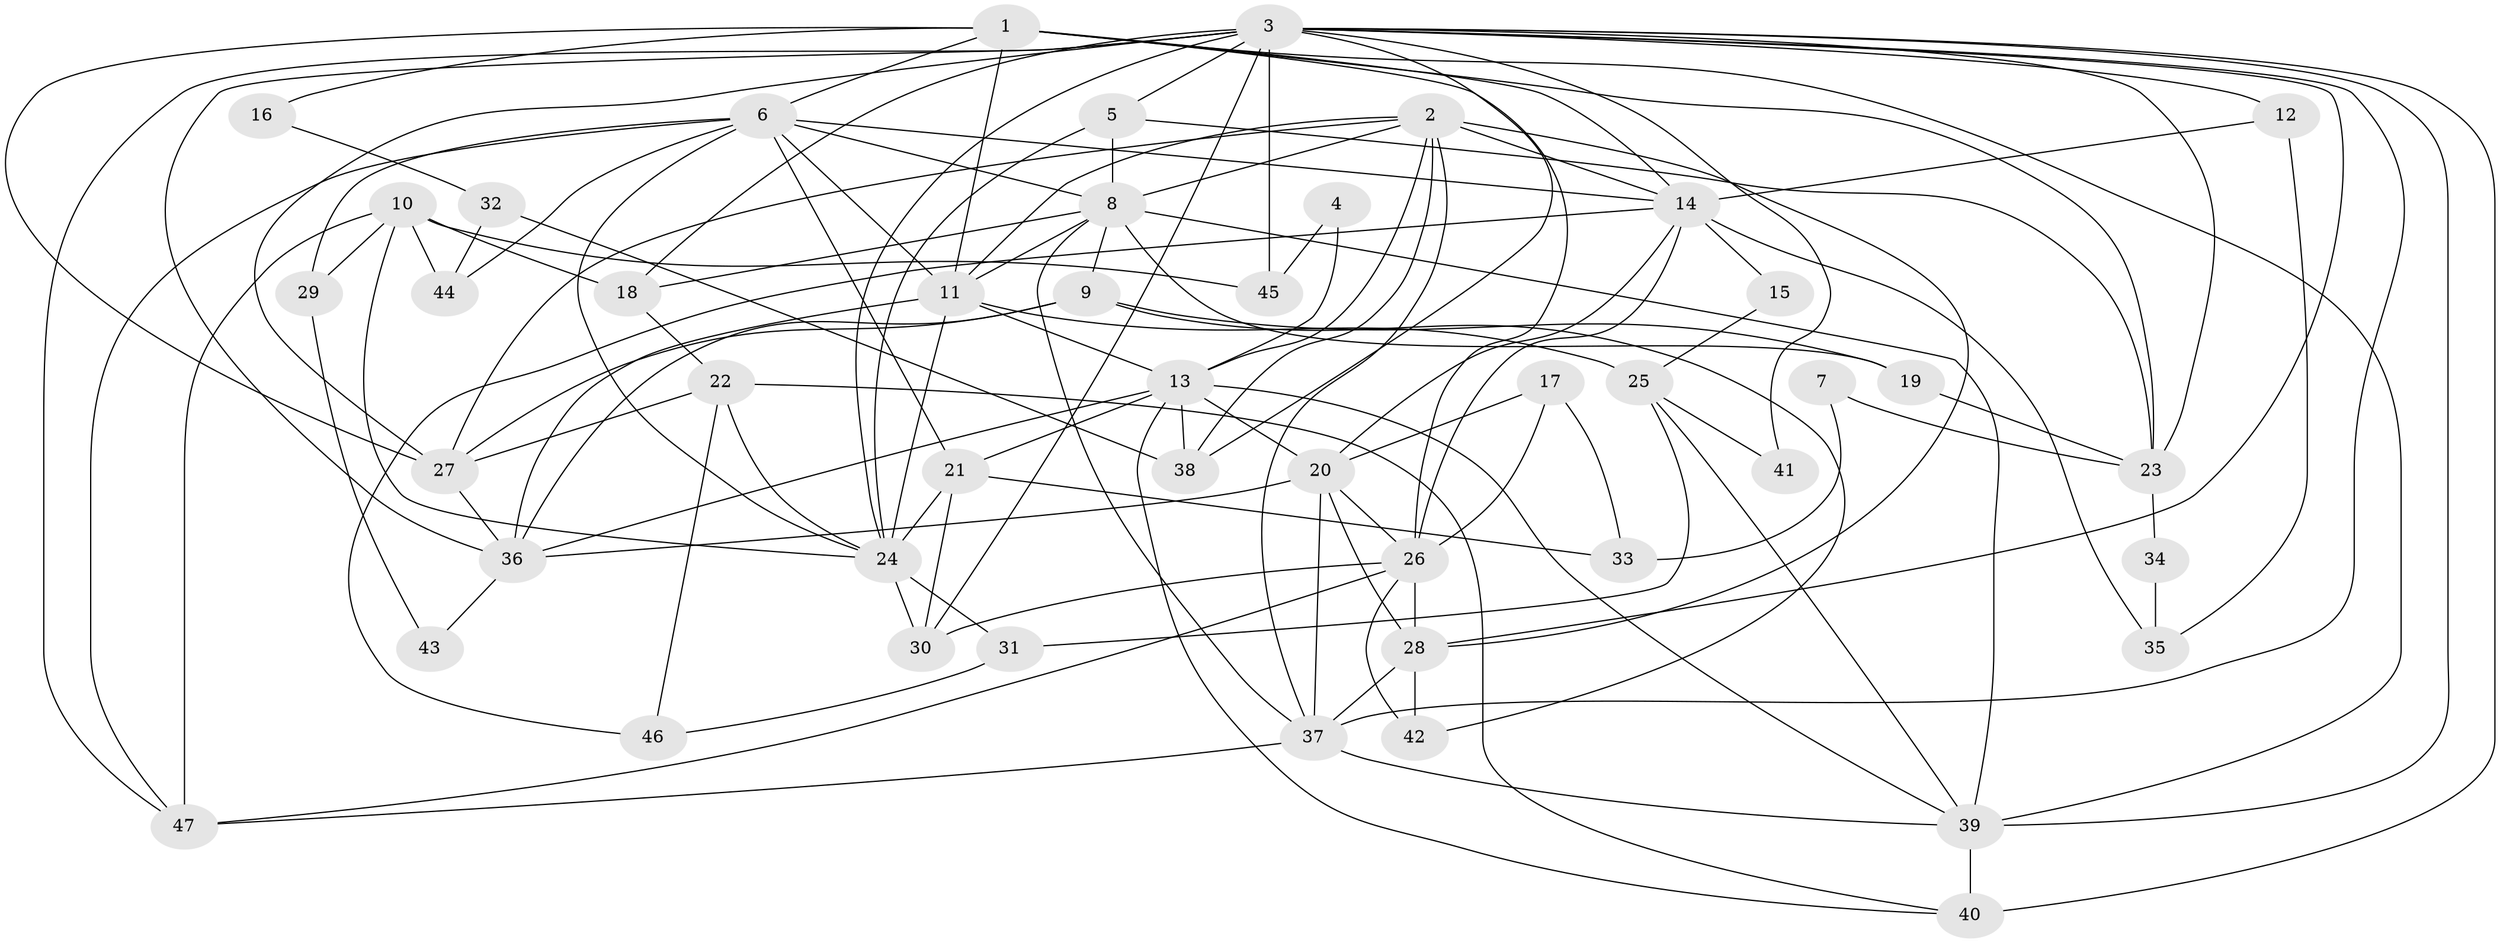 // original degree distribution, {4: 0.26881720430107525, 3: 0.3333333333333333, 2: 0.10752688172043011, 5: 0.12903225806451613, 6: 0.0967741935483871, 7: 0.043010752688172046, 9: 0.010752688172043012, 8: 0.010752688172043012}
// Generated by graph-tools (version 1.1) at 2025/36/03/09/25 02:36:11]
// undirected, 47 vertices, 120 edges
graph export_dot {
graph [start="1"]
  node [color=gray90,style=filled];
  1;
  2;
  3;
  4;
  5;
  6;
  7;
  8;
  9;
  10;
  11;
  12;
  13;
  14;
  15;
  16;
  17;
  18;
  19;
  20;
  21;
  22;
  23;
  24;
  25;
  26;
  27;
  28;
  29;
  30;
  31;
  32;
  33;
  34;
  35;
  36;
  37;
  38;
  39;
  40;
  41;
  42;
  43;
  44;
  45;
  46;
  47;
  1 -- 6 [weight=1.0];
  1 -- 11 [weight=1.0];
  1 -- 14 [weight=1.0];
  1 -- 16 [weight=1.0];
  1 -- 23 [weight=1.0];
  1 -- 26 [weight=1.0];
  1 -- 27 [weight=1.0];
  1 -- 39 [weight=1.0];
  2 -- 8 [weight=2.0];
  2 -- 11 [weight=1.0];
  2 -- 13 [weight=3.0];
  2 -- 14 [weight=1.0];
  2 -- 27 [weight=1.0];
  2 -- 28 [weight=2.0];
  2 -- 37 [weight=1.0];
  2 -- 38 [weight=1.0];
  3 -- 5 [weight=2.0];
  3 -- 12 [weight=1.0];
  3 -- 18 [weight=1.0];
  3 -- 23 [weight=1.0];
  3 -- 24 [weight=1.0];
  3 -- 27 [weight=1.0];
  3 -- 28 [weight=1.0];
  3 -- 30 [weight=1.0];
  3 -- 36 [weight=1.0];
  3 -- 37 [weight=2.0];
  3 -- 38 [weight=1.0];
  3 -- 39 [weight=1.0];
  3 -- 40 [weight=2.0];
  3 -- 41 [weight=1.0];
  3 -- 45 [weight=3.0];
  3 -- 47 [weight=1.0];
  4 -- 13 [weight=1.0];
  4 -- 45 [weight=1.0];
  5 -- 8 [weight=1.0];
  5 -- 23 [weight=1.0];
  5 -- 24 [weight=1.0];
  6 -- 8 [weight=1.0];
  6 -- 11 [weight=1.0];
  6 -- 14 [weight=3.0];
  6 -- 21 [weight=2.0];
  6 -- 24 [weight=1.0];
  6 -- 29 [weight=1.0];
  6 -- 44 [weight=1.0];
  6 -- 47 [weight=1.0];
  7 -- 23 [weight=1.0];
  7 -- 33 [weight=1.0];
  8 -- 9 [weight=1.0];
  8 -- 11 [weight=1.0];
  8 -- 18 [weight=1.0];
  8 -- 19 [weight=1.0];
  8 -- 37 [weight=1.0];
  8 -- 39 [weight=1.0];
  9 -- 19 [weight=1.0];
  9 -- 27 [weight=1.0];
  9 -- 36 [weight=1.0];
  9 -- 42 [weight=1.0];
  10 -- 18 [weight=1.0];
  10 -- 24 [weight=1.0];
  10 -- 29 [weight=1.0];
  10 -- 44 [weight=1.0];
  10 -- 45 [weight=1.0];
  10 -- 47 [weight=1.0];
  11 -- 13 [weight=1.0];
  11 -- 24 [weight=2.0];
  11 -- 25 [weight=1.0];
  11 -- 36 [weight=1.0];
  12 -- 14 [weight=1.0];
  12 -- 35 [weight=1.0];
  13 -- 20 [weight=1.0];
  13 -- 21 [weight=1.0];
  13 -- 36 [weight=1.0];
  13 -- 38 [weight=1.0];
  13 -- 39 [weight=1.0];
  13 -- 40 [weight=1.0];
  14 -- 15 [weight=1.0];
  14 -- 20 [weight=1.0];
  14 -- 26 [weight=1.0];
  14 -- 35 [weight=1.0];
  14 -- 46 [weight=1.0];
  15 -- 25 [weight=1.0];
  16 -- 32 [weight=1.0];
  17 -- 20 [weight=1.0];
  17 -- 26 [weight=1.0];
  17 -- 33 [weight=1.0];
  18 -- 22 [weight=1.0];
  19 -- 23 [weight=1.0];
  20 -- 26 [weight=1.0];
  20 -- 28 [weight=1.0];
  20 -- 36 [weight=1.0];
  20 -- 37 [weight=1.0];
  21 -- 24 [weight=1.0];
  21 -- 30 [weight=1.0];
  21 -- 33 [weight=1.0];
  22 -- 24 [weight=1.0];
  22 -- 27 [weight=2.0];
  22 -- 40 [weight=1.0];
  22 -- 46 [weight=1.0];
  23 -- 34 [weight=1.0];
  24 -- 30 [weight=2.0];
  24 -- 31 [weight=1.0];
  25 -- 31 [weight=1.0];
  25 -- 39 [weight=1.0];
  25 -- 41 [weight=1.0];
  26 -- 28 [weight=1.0];
  26 -- 30 [weight=1.0];
  26 -- 42 [weight=1.0];
  26 -- 47 [weight=1.0];
  27 -- 36 [weight=1.0];
  28 -- 37 [weight=1.0];
  28 -- 42 [weight=1.0];
  29 -- 43 [weight=1.0];
  31 -- 46 [weight=1.0];
  32 -- 38 [weight=1.0];
  32 -- 44 [weight=1.0];
  34 -- 35 [weight=1.0];
  36 -- 43 [weight=1.0];
  37 -- 39 [weight=1.0];
  37 -- 47 [weight=1.0];
  39 -- 40 [weight=1.0];
}
